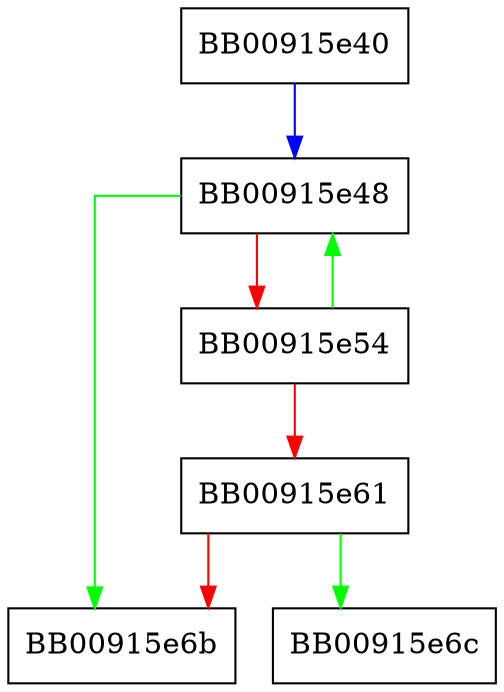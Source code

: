digraph __libc_enable_asynccancel {
  node [shape="box"];
  graph [splines=ortho];
  BB00915e40 -> BB00915e48 [color="blue"];
  BB00915e48 -> BB00915e6b [color="green"];
  BB00915e48 -> BB00915e54 [color="red"];
  BB00915e54 -> BB00915e48 [color="green"];
  BB00915e54 -> BB00915e61 [color="red"];
  BB00915e61 -> BB00915e6c [color="green"];
  BB00915e61 -> BB00915e6b [color="red"];
}